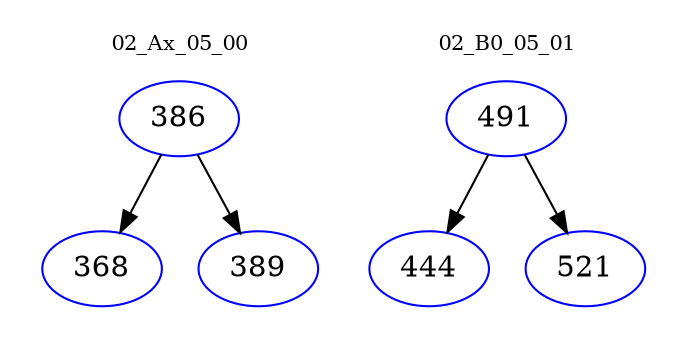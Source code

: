 digraph{
subgraph cluster_0 {
color = white
label = "02_Ax_05_00";
fontsize=10;
T0_386 [label="386", color="blue"]
T0_386 -> T0_368 [color="black"]
T0_368 [label="368", color="blue"]
T0_386 -> T0_389 [color="black"]
T0_389 [label="389", color="blue"]
}
subgraph cluster_1 {
color = white
label = "02_B0_05_01";
fontsize=10;
T1_491 [label="491", color="blue"]
T1_491 -> T1_444 [color="black"]
T1_444 [label="444", color="blue"]
T1_491 -> T1_521 [color="black"]
T1_521 [label="521", color="blue"]
}
}
